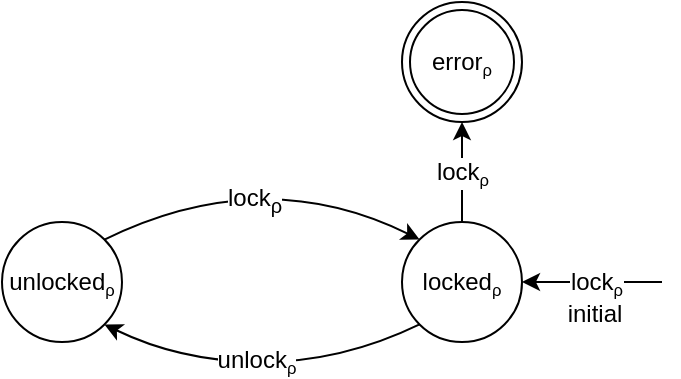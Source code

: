 <mxfile version="12.6.5" type="device"><diagram id="MQsz0vR70Ha5mGtF0nAU" name="Page-1"><mxGraphModel dx="946" dy="641" grid="1" gridSize="10" guides="1" tooltips="1" connect="1" arrows="1" fold="1" page="1" pageScale="1" pageWidth="850" pageHeight="1100" math="0" shadow="0"><root><mxCell id="0"/><mxCell id="1" parent="0"/><mxCell id="g3iyI7WF1l8pipwD143T-1" value="unlocked&lt;span style=&quot;font-size: 10px&quot;&gt;&lt;sub&gt;ρ&lt;/sub&gt;&lt;/span&gt;" style="ellipse;whiteSpace=wrap;html=1;aspect=fixed;" parent="1" vertex="1"><mxGeometry x="90" y="290" width="60" height="60" as="geometry"/></mxCell><mxCell id="g3iyI7WF1l8pipwD143T-2" value="" style="endArrow=classic;html=1;entryX=1;entryY=0.5;entryDx=0;entryDy=0;" parent="1" target="g3iyI7WF1l8pipwD143T-7" edge="1"><mxGeometry width="50" height="50" relative="1" as="geometry"><mxPoint x="420" y="320" as="sourcePoint"/><mxPoint x="130" y="380" as="targetPoint"/></mxGeometry></mxCell><mxCell id="-kOhJEY1Zx4s7LK3rGyX-3" value="lock&lt;span style=&quot;font-size: 10px&quot;&gt;&lt;sub&gt;ρ&lt;/sub&gt;&lt;/span&gt;" style="text;html=1;align=center;verticalAlign=middle;resizable=0;points=[];labelBackgroundColor=#ffffff;" parent="g3iyI7WF1l8pipwD143T-2" vertex="1" connectable="0"><mxGeometry x="-0.061" relative="1" as="geometry"><mxPoint as="offset"/></mxGeometry></mxCell><mxCell id="-kOhJEY1Zx4s7LK3rGyX-4" value="initial" style="text;html=1;align=center;verticalAlign=middle;resizable=0;points=[];labelBackgroundColor=#ffffff;" parent="g3iyI7WF1l8pipwD143T-2" vertex="1" connectable="0"><mxGeometry x="-0.728" y="-1" relative="1" as="geometry"><mxPoint x="-24.48" y="17" as="offset"/></mxGeometry></mxCell><mxCell id="g3iyI7WF1l8pipwD143T-5" value="" style="endArrow=classic;html=1;exitX=0.5;exitY=0;exitDx=0;exitDy=0;entryX=0.5;entryY=1;entryDx=0;entryDy=0;" parent="1" edge="1"><mxGeometry width="50" height="50" relative="1" as="geometry"><mxPoint x="320" y="290" as="sourcePoint"/><mxPoint x="320" y="240" as="targetPoint"/></mxGeometry></mxCell><mxCell id="g3iyI7WF1l8pipwD143T-31" value="lock&lt;span style=&quot;font-size: 10px&quot;&gt;&lt;sub&gt;ρ&lt;/sub&gt;&lt;/span&gt;" style="text;html=1;align=center;verticalAlign=middle;resizable=0;points=[];;labelBackgroundColor=#ffffff;" parent="g3iyI7WF1l8pipwD143T-5" vertex="1" connectable="0"><mxGeometry x="0.48" y="-2" relative="1" as="geometry"><mxPoint x="-2" y="12" as="offset"/></mxGeometry></mxCell><mxCell id="g3iyI7WF1l8pipwD143T-7" value="locked&lt;span style=&quot;font-size: 10px&quot;&gt;&lt;sub&gt;ρ&lt;/sub&gt;&lt;/span&gt;" style="ellipse;whiteSpace=wrap;html=1;aspect=fixed;" parent="1" vertex="1"><mxGeometry x="290" y="290" width="60" height="60" as="geometry"/></mxCell><mxCell id="g3iyI7WF1l8pipwD143T-13" value="" style="curved=1;endArrow=classic;html=1;exitX=1;exitY=0;exitDx=0;exitDy=0;entryX=0;entryY=0;entryDx=0;entryDy=0;" parent="1" source="g3iyI7WF1l8pipwD143T-1" target="g3iyI7WF1l8pipwD143T-7" edge="1"><mxGeometry width="50" height="50" relative="1" as="geometry"><mxPoint x="240" y="450" as="sourcePoint"/><mxPoint x="290" y="400" as="targetPoint"/><Array as="points"><mxPoint x="220" y="260"/></Array></mxGeometry></mxCell><mxCell id="g3iyI7WF1l8pipwD143T-18" value="&lt;div&gt;lock&lt;sub&gt;ρ&lt;/sub&gt;&lt;/div&gt;" style="text;html=1;align=center;verticalAlign=middle;resizable=0;points=[];;labelBackgroundColor=#ffffff;" parent="g3iyI7WF1l8pipwD143T-13" vertex="1" connectable="0"><mxGeometry x="-0.136" y="-15" relative="1" as="geometry"><mxPoint as="offset"/></mxGeometry></mxCell><mxCell id="g3iyI7WF1l8pipwD143T-17" value="" style="curved=1;endArrow=classic;html=1;entryX=1;entryY=1;entryDx=0;entryDy=0;exitX=0;exitY=1;exitDx=0;exitDy=0;" parent="1" source="g3iyI7WF1l8pipwD143T-7" target="g3iyI7WF1l8pipwD143T-1" edge="1"><mxGeometry width="50" height="50" relative="1" as="geometry"><mxPoint x="200" y="500" as="sourcePoint"/><mxPoint x="250" y="450" as="targetPoint"/><Array as="points"><mxPoint x="260" y="360"/><mxPoint x="180" y="360"/></Array></mxGeometry></mxCell><mxCell id="g3iyI7WF1l8pipwD143T-19" value="unlock&lt;span style=&quot;font-size: 10px&quot;&gt;&lt;sub&gt;ρ&lt;/sub&gt;&lt;/span&gt;" style="text;html=1;align=center;verticalAlign=middle;resizable=0;points=[];;labelBackgroundColor=#ffffff;" parent="g3iyI7WF1l8pipwD143T-17" vertex="1" connectable="0"><mxGeometry x="0.036" y="-1" relative="1" as="geometry"><mxPoint as="offset"/></mxGeometry></mxCell><mxCell id="617OxWW3Jf1tPsrtnjuB-1" value="error&lt;span style=&quot;font-size: 10px&quot;&gt;&lt;sub&gt;ρ&lt;/sub&gt;&lt;/span&gt;" style="ellipse;shape=doubleEllipse;whiteSpace=wrap;html=1;aspect=fixed;" parent="1" vertex="1"><mxGeometry x="290" y="180" width="60" height="60" as="geometry"/></mxCell></root></mxGraphModel></diagram></mxfile>